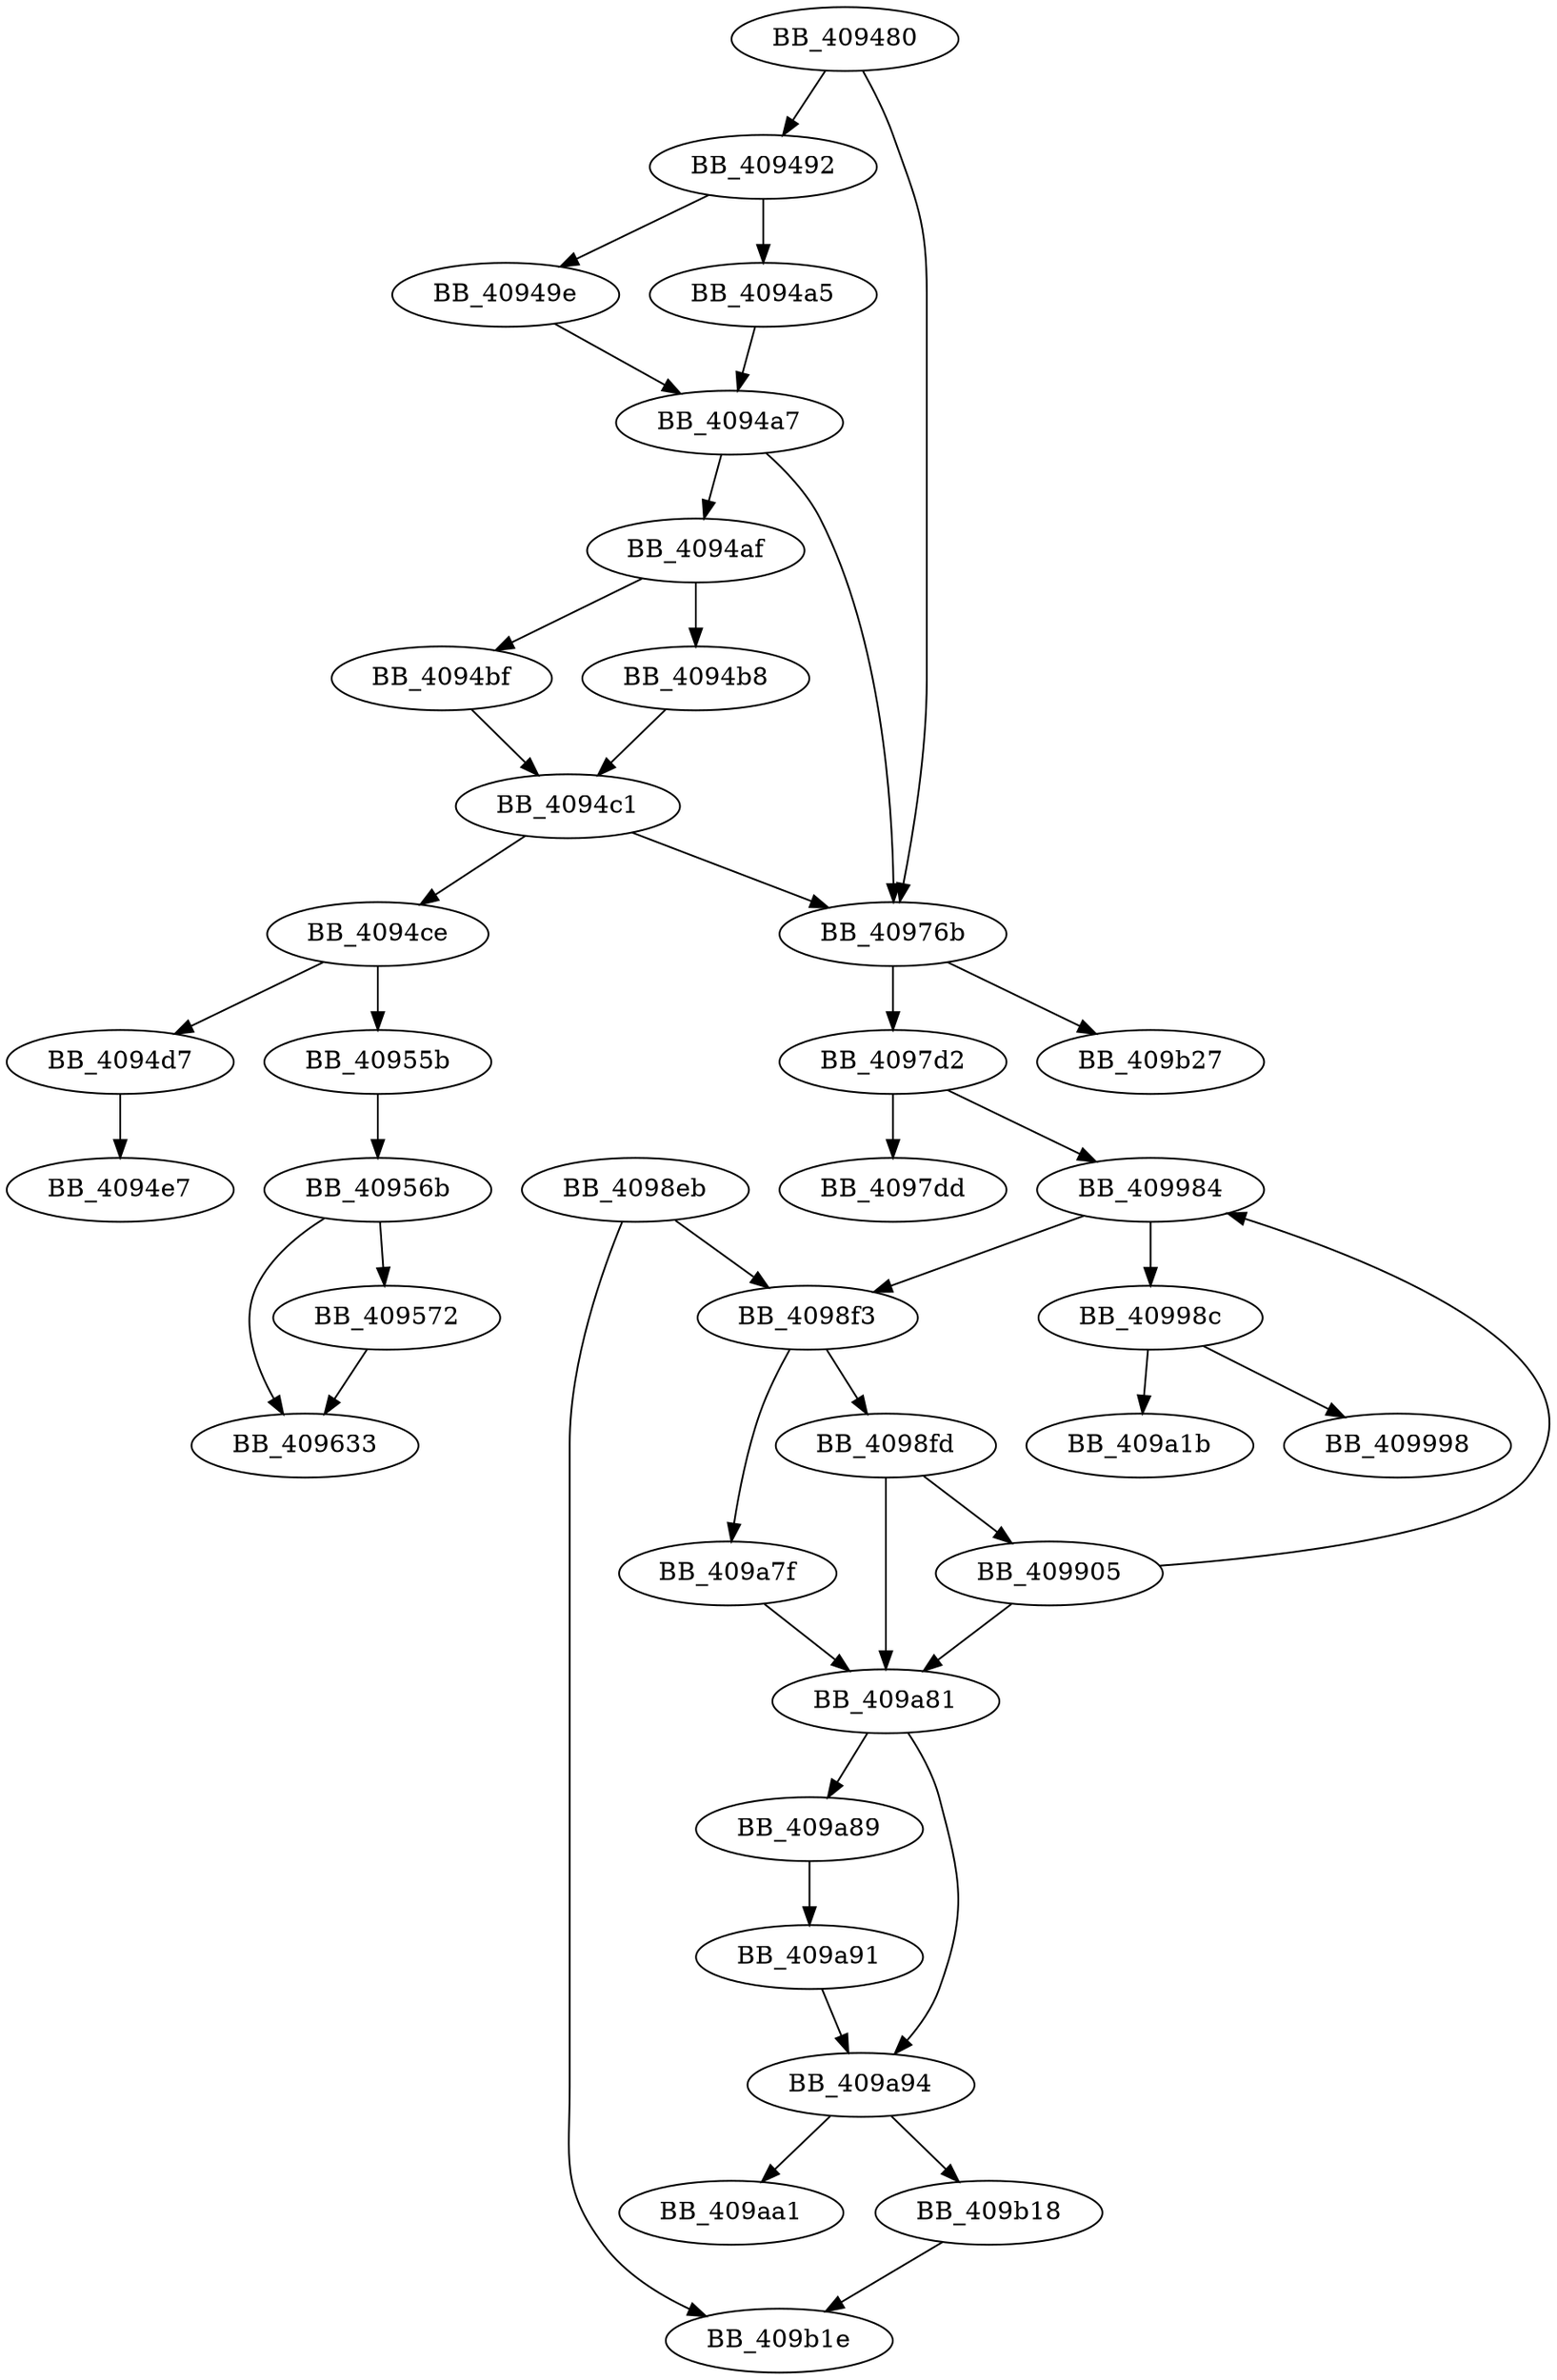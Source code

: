 DiGraph sub_409480{
BB_409480->BB_409492
BB_409480->BB_40976b
BB_409492->BB_40949e
BB_409492->BB_4094a5
BB_40949e->BB_4094a7
BB_4094a5->BB_4094a7
BB_4094a7->BB_4094af
BB_4094a7->BB_40976b
BB_4094af->BB_4094b8
BB_4094af->BB_4094bf
BB_4094b8->BB_4094c1
BB_4094bf->BB_4094c1
BB_4094c1->BB_4094ce
BB_4094c1->BB_40976b
BB_4094ce->BB_4094d7
BB_4094ce->BB_40955b
BB_4094d7->BB_4094e7
BB_40955b->BB_40956b
BB_40956b->BB_409572
BB_40956b->BB_409633
BB_409572->BB_409633
BB_40976b->BB_4097d2
BB_40976b->BB_409b27
BB_4097d2->BB_4097dd
BB_4097d2->BB_409984
BB_4098eb->BB_4098f3
BB_4098eb->BB_409b1e
BB_4098f3->BB_4098fd
BB_4098f3->BB_409a7f
BB_4098fd->BB_409905
BB_4098fd->BB_409a81
BB_409905->BB_409984
BB_409905->BB_409a81
BB_409984->BB_4098f3
BB_409984->BB_40998c
BB_40998c->BB_409998
BB_40998c->BB_409a1b
BB_409a7f->BB_409a81
BB_409a81->BB_409a89
BB_409a81->BB_409a94
BB_409a89->BB_409a91
BB_409a91->BB_409a94
BB_409a94->BB_409aa1
BB_409a94->BB_409b18
BB_409b18->BB_409b1e
}
